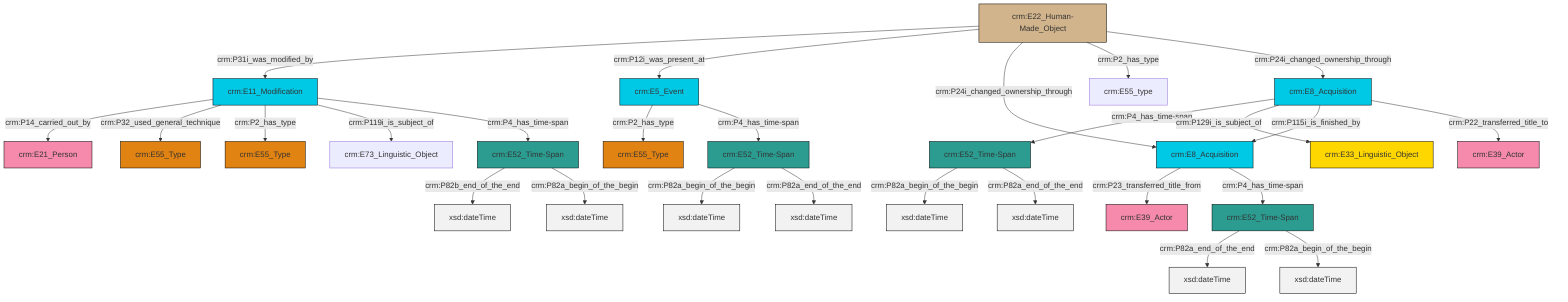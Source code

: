 graph TD
classDef Literal fill:#f2f2f2,stroke:#000000;
classDef CRM_Entity fill:#FFFFFF,stroke:#000000;
classDef Temporal_Entity fill:#00C9E6, stroke:#000000;
classDef Type fill:#E18312, stroke:#000000;
classDef Time-Span fill:#2C9C91, stroke:#000000;
classDef Appellation fill:#FFEB7F, stroke:#000000;
classDef Place fill:#008836, stroke:#000000;
classDef Persistent_Item fill:#B266B2, stroke:#000000;
classDef Conceptual_Object fill:#FFD700, stroke:#000000;
classDef Physical_Thing fill:#D2B48C, stroke:#000000;
classDef Actor fill:#f58aad, stroke:#000000;
classDef PC_Classes fill:#4ce600, stroke:#000000;
classDef Multi fill:#cccccc,stroke:#000000;

4["crm:E52_Time-Span"]:::Time-Span -->|crm:P82a_begin_of_the_begin| 5[xsd:dateTime]:::Literal
6["crm:E11_Modification"]:::Temporal_Entity -->|crm:P14_carried_out_by| 7["crm:E21_Person"]:::Actor
6["crm:E11_Modification"]:::Temporal_Entity -->|crm:P32_used_general_technique| 2["crm:E55_Type"]:::Type
13["crm:E52_Time-Span"]:::Time-Span -->|crm:P82b_end_of_the_end| 14[xsd:dateTime]:::Literal
6["crm:E11_Modification"]:::Temporal_Entity -->|crm:P2_has_type| 15["crm:E55_Type"]:::Type
6["crm:E11_Modification"]:::Temporal_Entity -->|crm:P119i_is_subject_of| 16["crm:E73_Linguistic_Object"]:::Default
11["crm:E8_Acquisition"]:::Temporal_Entity -->|crm:P4_has_time-span| 23["crm:E52_Time-Span"]:::Time-Span
0["crm:E8_Acquisition"]:::Temporal_Entity -->|crm:P23_transferred_title_from| 24["crm:E39_Actor"]:::Actor
9["crm:E22_Human-Made_Object"]:::Physical_Thing -->|crm:P31i_was_modified_by| 6["crm:E11_Modification"]:::Temporal_Entity
4["crm:E52_Time-Span"]:::Time-Span -->|crm:P82a_end_of_the_end| 28[xsd:dateTime]:::Literal
11["crm:E8_Acquisition"]:::Temporal_Entity -->|crm:P129i_is_subject_of| 29["crm:E33_Linguistic_Object"]:::Conceptual_Object
9["crm:E22_Human-Made_Object"]:::Physical_Thing -->|crm:P12i_was_present_at| 21["crm:E5_Event"]:::Temporal_Entity
9["crm:E22_Human-Made_Object"]:::Physical_Thing -->|crm:P24i_changed_ownership_through| 0["crm:E8_Acquisition"]:::Temporal_Entity
21["crm:E5_Event"]:::Temporal_Entity -->|crm:P2_has_type| 17["crm:E55_Type"]:::Type
13["crm:E52_Time-Span"]:::Time-Span -->|crm:P82a_begin_of_the_begin| 34[xsd:dateTime]:::Literal
21["crm:E5_Event"]:::Temporal_Entity -->|crm:P4_has_time-span| 4["crm:E52_Time-Span"]:::Time-Span
6["crm:E11_Modification"]:::Temporal_Entity -->|crm:P4_has_time-span| 13["crm:E52_Time-Span"]:::Time-Span
23["crm:E52_Time-Span"]:::Time-Span -->|crm:P82a_begin_of_the_begin| 35[xsd:dateTime]:::Literal
0["crm:E8_Acquisition"]:::Temporal_Entity -->|crm:P4_has_time-span| 19["crm:E52_Time-Span"]:::Time-Span
19["crm:E52_Time-Span"]:::Time-Span -->|crm:P82a_end_of_the_end| 37[xsd:dateTime]:::Literal
9["crm:E22_Human-Made_Object"]:::Physical_Thing -->|crm:P2_has_type| 26["crm:E55_type"]:::Default
9["crm:E22_Human-Made_Object"]:::Physical_Thing -->|crm:P24i_changed_ownership_through| 11["crm:E8_Acquisition"]:::Temporal_Entity
11["crm:E8_Acquisition"]:::Temporal_Entity -->|crm:P115i_is_finished_by| 0["crm:E8_Acquisition"]:::Temporal_Entity
23["crm:E52_Time-Span"]:::Time-Span -->|crm:P82a_end_of_the_end| 41[xsd:dateTime]:::Literal
19["crm:E52_Time-Span"]:::Time-Span -->|crm:P82a_begin_of_the_begin| 42[xsd:dateTime]:::Literal
11["crm:E8_Acquisition"]:::Temporal_Entity -->|crm:P22_transferred_title_to| 32["crm:E39_Actor"]:::Actor